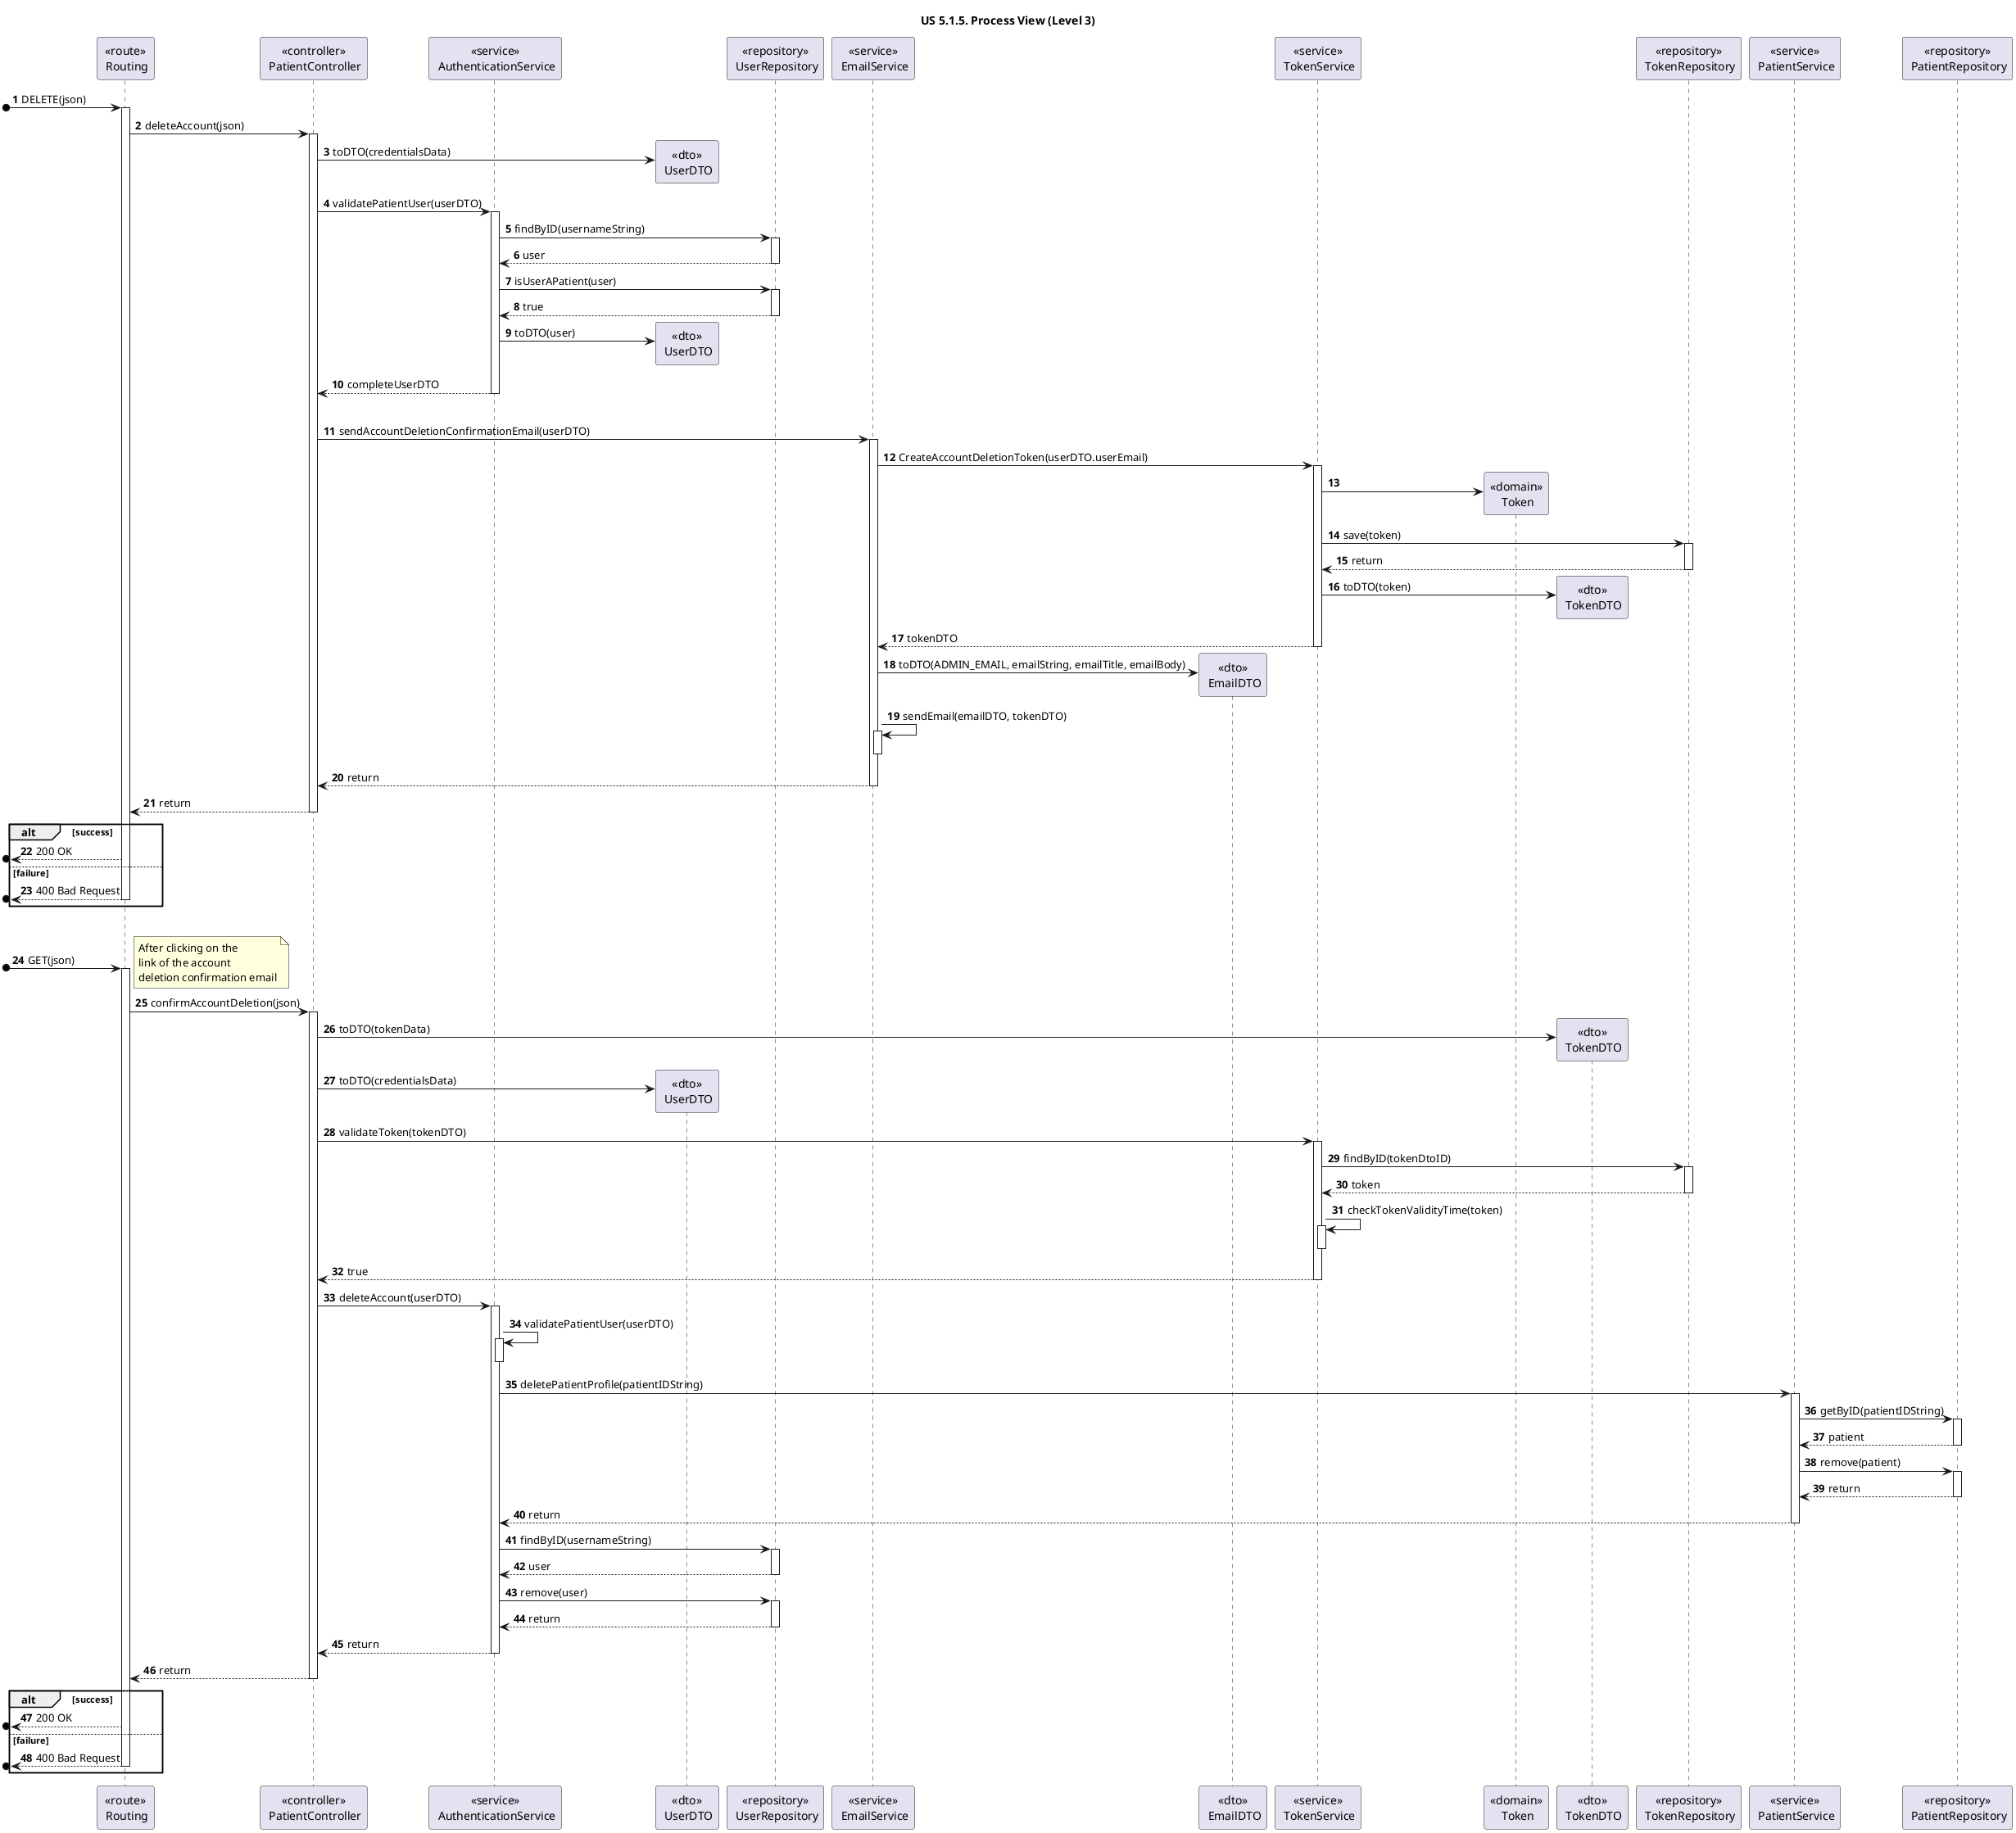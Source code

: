 @startuml
'https://plantuml.com/sequence-diagram

title "US 5.1.5. Process View (Level 3)"

autonumber

participant "<<route>>\n Routing" as ROUTE
participant "<<controller>>\n PatientController" as CONTROL

participant "<<service>>\n AuthenticationService" as AUTHServ

participant "<<dto>>\n UserDTO" as UserDTO

participant "<<repository>>\n UserRepository" as AUTHRepo

participant "<<service>>\n EmailService" as EMAILServ
participant "<<dto>>\n EmailDTO" as EmailDTO

participant "<<service>>\n TokenService" as TOKENServ
participant "<<domain>>\n Token" as TOKEN
participant "<<dto>>\n TokenDTO" as TokenDTO
participant "<<repository>>\n TokenRepository" as TOKENRepo

participant "<<service>>\n PatientService" as PATIENTServ
participant "<<repository>>\n PatientRepository" as PATIENTRepo


[o-> ROUTE : DELETE(json)
activate ROUTE

ROUTE -> CONTROL : deleteAccount(json)
activate CONTROL

CONTROL -> UserDTO** : toDTO(credentialsData)

CONTROL -> AUTHServ : validatePatientUser(userDTO)
activate AUTHServ


AUTHServ -> AUTHRepo : findByID(usernameString)
activate AUTHRepo


AUTHRepo --> AUTHServ : user
deactivate AUTHRepo

AUTHServ -> AUTHRepo : isUserAPatient(user)
activate AUTHRepo

AUTHRepo --> AUTHServ : true
deactivate AUTHRepo

AUTHServ -> UserDTO ** : toDTO(user)

AUTHServ --> CONTROL : completeUserDTO
deactivate AUTHServ

|||
'SENDING EMAIL

CONTROL -> EMAILServ : sendAccountDeletionConfirmationEmail(userDTO)
activate EMAILServ

EMAILServ -> TOKENServ : CreateAccountDeletionToken(userDTO.userEmail)
activate TOKENServ

TOKENServ -> TOKEN **

TOKENServ -> TOKENRepo : save(token)
activate TOKENRepo


TOKENRepo --> TOKENServ : return
deactivate TOKENRepo

TOKENServ -> TokenDTO ** : toDTO(token)

TOKENServ --> EMAILServ : tokenDTO
deactivate TOKENServ

EMAILServ -> EmailDTO ** : toDTO(ADMIN_EMAIL, emailString, emailTitle, emailBody)

EMAILServ -> EMAILServ : sendEmail(emailDTO, tokenDTO)
activate EMAILServ
deactivate EMAILServ


EMAILServ --> CONTROL : return
deactivate EMAILServ

CONTROL --> ROUTE : return
deactivate CONTROL

alt success
[o<-- ROUTE : 200 OK

else failure

[o<-- ROUTE : 400 Bad Request
deactivate ROUTE
end alt

|||

'CONFIRMATION

[o-> ROUTE : GET(json)
note left
After clicking on the
link of the account
deletion confirmation email
end note
activate ROUTE

ROUTE -> CONTROL : confirmAccountDeletion(json)
activate CONTROL

CONTROL -> TokenDTO ** : toDTO(tokenData)
CONTROL -> UserDTO ** : toDTO(credentialsData)

CONTROL -> TOKENServ : validateToken(tokenDTO)
activate TOKENServ

TOKENServ -> TOKENRepo : findByID(tokenDtoID)
activate TOKENRepo

TOKENRepo --> TOKENServ : token
deactivate TOKENRepo

TOKENServ -> TOKENServ : checkTokenValidityTime(token)
activate TOKENServ
deactivate TOKENServ

TOKENServ --> CONTROL : true
deactivate TOKENServ

CONTROL -> AUTHServ : deleteAccount(userDTO)
activate AUTHServ

AUTHServ -> AUTHServ : validatePatientUser(userDTO)
activate AUTHServ
deactivate AUTHServ

AUTHServ -> PATIENTServ : deletePatientProfile(patientIDString)
activate PATIENTServ

PATIENTServ -> PATIENTRepo : getByID(patientIDString)
activate PATIENTRepo

PATIENTRepo --> PATIENTServ : patient
deactivate PATIENTRepo

PATIENTServ -> PATIENTRepo : remove(patient)
activate PATIENTRepo


PATIENTRepo --> PATIENTServ : return
deactivate PATIENTRepo

PATIENTServ --> AUTHServ : return
deactivate PATIENTServ

AUTHServ -> AUTHRepo :  findByID(usernameString)
activate AUTHRepo

AUTHRepo --> AUTHServ : user
deactivate AUTHRepo

AUTHServ -> AUTHRepo : remove(user)
activate AUTHRepo


AUTHRepo --> AUTHServ : return
deactivate AUTHRepo

AUTHServ --> CONTROL : return
deactivate AUTHServ

CONTROL --> ROUTE : return
deactivate CONTROL

alt success
[o<-- ROUTE : 200 OK

else failure

[o<-- ROUTE : 400 Bad Request
deactivate ROUTE
end alt

@enduml